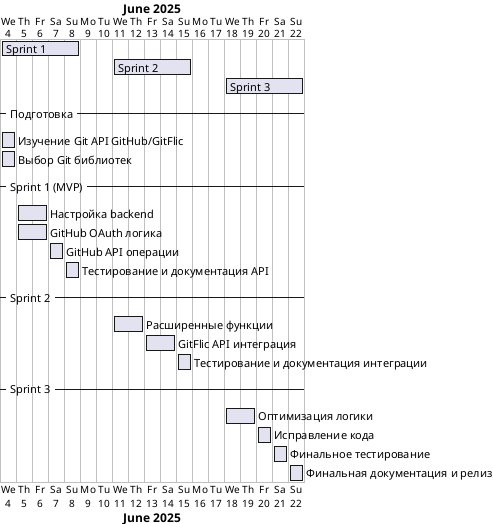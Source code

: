 @startgantt
project starts 2025-06-04

[Sprint 1] starts 2025-06-04 and lasts 5 days
[Sprint 2] starts 2025-06-11 and lasts 5 days
[Sprint 3] starts 2025-06-18 and lasts 5 days

-- Подготовка --
[Изучение Git API GitHub/GitFlic] starts 2025-06-04 and ends 2025-06-04
[Выбор Git библиотек] starts 2025-06-04 and ends 2025-06-04

-- Sprint 1 (MVP) --
[Настройка backend] starts 2025-06-05 and lasts 2 days
[GitHub OAuth логика] starts 2025-06-05 and lasts 2 days
[GitHub API операции] starts 2025-06-07 and lasts 1 days
[Тестирование и документация API] starts 2025-06-08 and lasts 1 days

-- Sprint 2 --
[Расширенные функции] starts 2025-06-11 and lasts 2 days
[GitFlic API интеграция] starts 2025-06-13 and lasts 2 days
[Тестирование и документация интеграции] starts 2025-06-15 and lasts 1 days

-- Sprint 3 --
[Оптимизация логики] starts 2025-06-18 and lasts 2 days
[Исправление кода] starts 2025-06-20 and lasts 1 days
[Финальное тестирование] starts 2025-06-21 and lasts 1 days
[Финальная документация и релиз] starts 2025-06-22 and lasts 1 days

@endgantt 